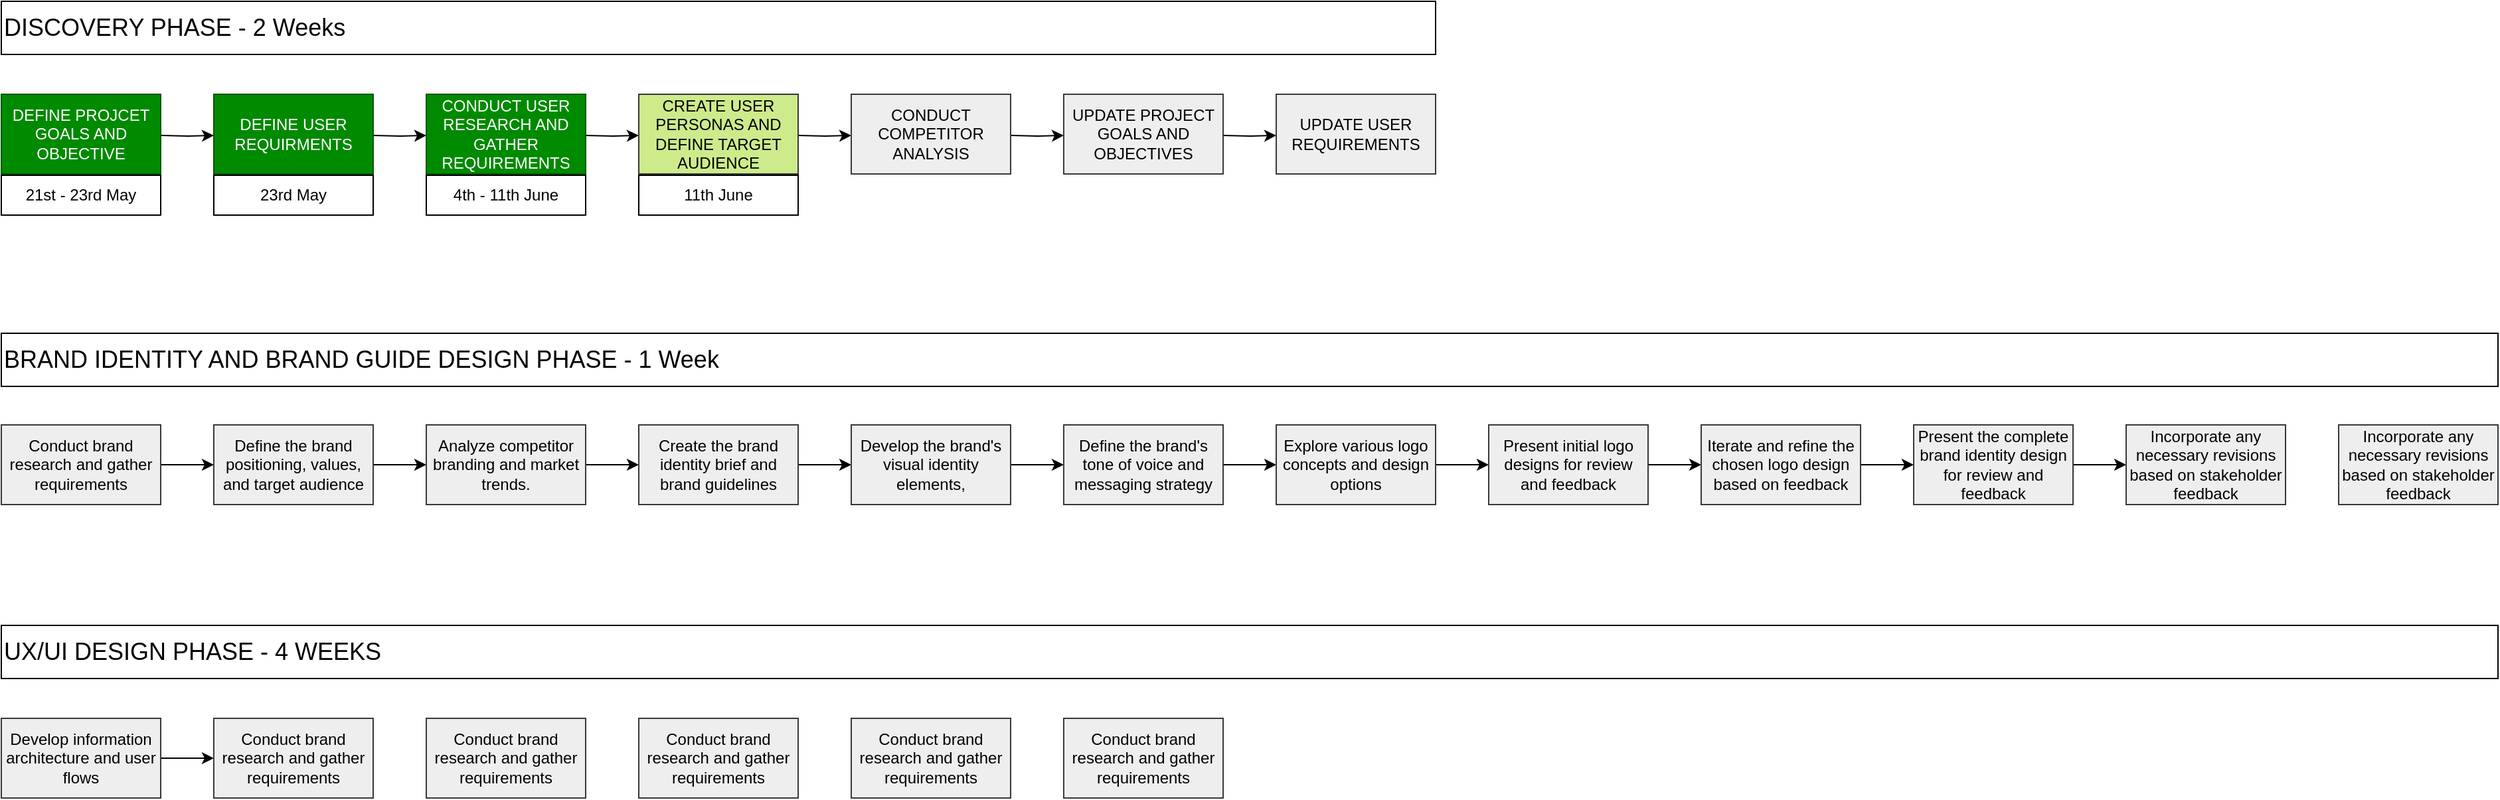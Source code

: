 <mxfile version="21.3.8" type="github">
  <diagram name="Page-1" id="Id1s_BIeK_hJf_YxdPQb">
    <mxGraphModel dx="1434" dy="796" grid="1" gridSize="10" guides="1" tooltips="1" connect="1" arrows="1" fold="1" page="1" pageScale="1" pageWidth="850" pageHeight="1100" math="0" shadow="0">
      <root>
        <mxCell id="0" />
        <mxCell id="1" parent="0" />
        <mxCell id="ccUa-iO1tZTZyTWDyoyD-1" value="&lt;font style=&quot;font-size: 18px;&quot;&gt;DISCOVERY PHASE - 2 Weeks&lt;/font&gt;" style="rounded=0;whiteSpace=wrap;html=1;align=left;" vertex="1" parent="1">
          <mxGeometry x="40" y="80" width="1080" height="40" as="geometry" />
        </mxCell>
        <mxCell id="ccUa-iO1tZTZyTWDyoyD-9" value="" style="edgeStyle=orthogonalEdgeStyle;rounded=0;orthogonalLoop=1;jettySize=auto;html=1;" edge="1" parent="1">
          <mxGeometry relative="1" as="geometry">
            <mxPoint x="160" y="181" as="sourcePoint" />
            <mxPoint x="200" y="181" as="targetPoint" />
          </mxGeometry>
        </mxCell>
        <mxCell id="ccUa-iO1tZTZyTWDyoyD-4" value="DEFINE PROJCET GOALS AND OBJECTIVE" style="rounded=0;whiteSpace=wrap;html=1;fillColor=#008a00;fontColor=#ffffff;strokeColor=#005700;" vertex="1" parent="1">
          <mxGeometry x="40" y="150" width="120" height="60" as="geometry" />
        </mxCell>
        <mxCell id="ccUa-iO1tZTZyTWDyoyD-10" value="" style="edgeStyle=orthogonalEdgeStyle;rounded=0;orthogonalLoop=1;jettySize=auto;html=1;" edge="1" parent="1">
          <mxGeometry relative="1" as="geometry">
            <mxPoint x="320" y="181" as="sourcePoint" />
            <mxPoint x="360" y="181" as="targetPoint" />
          </mxGeometry>
        </mxCell>
        <mxCell id="ccUa-iO1tZTZyTWDyoyD-6" value="DEFINE USER REQUIRMENTS" style="rounded=0;whiteSpace=wrap;html=1;fillColor=#008a00;fontColor=#ffffff;strokeColor=#005700;" vertex="1" parent="1">
          <mxGeometry x="200" y="150" width="120" height="60" as="geometry" />
        </mxCell>
        <mxCell id="ccUa-iO1tZTZyTWDyoyD-11" value="" style="edgeStyle=orthogonalEdgeStyle;rounded=0;orthogonalLoop=1;jettySize=auto;html=1;" edge="1" parent="1">
          <mxGeometry relative="1" as="geometry">
            <mxPoint x="480" y="181" as="sourcePoint" />
            <mxPoint x="520" y="181" as="targetPoint" />
          </mxGeometry>
        </mxCell>
        <mxCell id="ccUa-iO1tZTZyTWDyoyD-7" value="CONDUCT USER RESEARCH AND GATHER REQUIREMENTS" style="rounded=0;whiteSpace=wrap;html=1;fillColor=#008a00;fontColor=#ffffff;strokeColor=#005700;" vertex="1" parent="1">
          <mxGeometry x="360" y="150" width="120" height="60" as="geometry" />
        </mxCell>
        <mxCell id="ccUa-iO1tZTZyTWDyoyD-17" value="" style="edgeStyle=orthogonalEdgeStyle;rounded=0;orthogonalLoop=1;jettySize=auto;html=1;" edge="1" parent="1">
          <mxGeometry relative="1" as="geometry">
            <mxPoint x="640" y="181" as="sourcePoint" />
            <mxPoint x="680" y="181" as="targetPoint" />
          </mxGeometry>
        </mxCell>
        <mxCell id="ccUa-iO1tZTZyTWDyoyD-8" value="CREATE USER PERSONAS AND DEFINE TARGET AUDIENCE" style="rounded=0;whiteSpace=wrap;html=1;fillColor=#cdeb8b;strokeColor=#36393d;" vertex="1" parent="1">
          <mxGeometry x="520" y="150" width="120" height="60" as="geometry" />
        </mxCell>
        <mxCell id="ccUa-iO1tZTZyTWDyoyD-14" value="" style="edgeStyle=orthogonalEdgeStyle;rounded=0;orthogonalLoop=1;jettySize=auto;html=1;" edge="1" parent="1">
          <mxGeometry relative="1" as="geometry">
            <mxPoint x="800" y="181" as="sourcePoint" />
            <mxPoint x="840" y="181" as="targetPoint" />
          </mxGeometry>
        </mxCell>
        <mxCell id="ccUa-iO1tZTZyTWDyoyD-12" value="CONDUCT COMPETITOR ANALYSIS" style="rounded=0;whiteSpace=wrap;html=1;fillColor=#eeeeee;strokeColor=#36393d;" vertex="1" parent="1">
          <mxGeometry x="680" y="150" width="120" height="60" as="geometry" />
        </mxCell>
        <mxCell id="ccUa-iO1tZTZyTWDyoyD-16" value="" style="edgeStyle=orthogonalEdgeStyle;rounded=0;orthogonalLoop=1;jettySize=auto;html=1;" edge="1" parent="1">
          <mxGeometry relative="1" as="geometry">
            <mxPoint x="960" y="181" as="sourcePoint" />
            <mxPoint x="1000" y="181" as="targetPoint" />
          </mxGeometry>
        </mxCell>
        <mxCell id="ccUa-iO1tZTZyTWDyoyD-13" value="UPDATE PROJECT GOALS AND OBJECTIVES" style="rounded=0;whiteSpace=wrap;html=1;fillColor=#eeeeee;strokeColor=#36393d;" vertex="1" parent="1">
          <mxGeometry x="840" y="150" width="120" height="60" as="geometry" />
        </mxCell>
        <mxCell id="ccUa-iO1tZTZyTWDyoyD-15" value="UPDATE USER REQUIREMENTS" style="rounded=0;whiteSpace=wrap;html=1;fillColor=#eeeeee;strokeColor=#36393d;" vertex="1" parent="1">
          <mxGeometry x="1000" y="150" width="120" height="60" as="geometry" />
        </mxCell>
        <mxCell id="ccUa-iO1tZTZyTWDyoyD-18" value="21st - 23rd May" style="rounded=0;whiteSpace=wrap;html=1;" vertex="1" parent="1">
          <mxGeometry x="40" y="211" width="120" height="30" as="geometry" />
        </mxCell>
        <mxCell id="ccUa-iO1tZTZyTWDyoyD-19" value="23rd May" style="rounded=0;whiteSpace=wrap;html=1;" vertex="1" parent="1">
          <mxGeometry x="200" y="211" width="120" height="30" as="geometry" />
        </mxCell>
        <mxCell id="ccUa-iO1tZTZyTWDyoyD-20" value="4th - 11th June" style="rounded=0;whiteSpace=wrap;html=1;" vertex="1" parent="1">
          <mxGeometry x="360" y="211" width="120" height="30" as="geometry" />
        </mxCell>
        <mxCell id="ccUa-iO1tZTZyTWDyoyD-21" value="11th June" style="rounded=0;whiteSpace=wrap;html=1;" vertex="1" parent="1">
          <mxGeometry x="520" y="211" width="120" height="30" as="geometry" />
        </mxCell>
        <mxCell id="ccUa-iO1tZTZyTWDyoyD-22" value="&lt;font style=&quot;font-size: 18px;&quot;&gt;BRAND IDENTITY AND BRAND GUIDE DESIGN PHASE - 1 Week&lt;/font&gt;" style="rounded=0;whiteSpace=wrap;html=1;align=left;" vertex="1" parent="1">
          <mxGeometry x="40" y="330" width="1880" height="40" as="geometry" />
        </mxCell>
        <mxCell id="ccUa-iO1tZTZyTWDyoyD-28" value="" style="edgeStyle=orthogonalEdgeStyle;rounded=0;orthogonalLoop=1;jettySize=auto;html=1;" edge="1" parent="1" source="ccUa-iO1tZTZyTWDyoyD-24" target="ccUa-iO1tZTZyTWDyoyD-26">
          <mxGeometry relative="1" as="geometry" />
        </mxCell>
        <mxCell id="ccUa-iO1tZTZyTWDyoyD-24" value="Conduct brand research and gather requirements" style="rounded=0;whiteSpace=wrap;html=1;fillColor=#eeeeee;strokeColor=#36393d;" vertex="1" parent="1">
          <mxGeometry x="40" y="399" width="120" height="60" as="geometry" />
        </mxCell>
        <mxCell id="ccUa-iO1tZTZyTWDyoyD-29" value="" style="edgeStyle=orthogonalEdgeStyle;rounded=0;orthogonalLoop=1;jettySize=auto;html=1;" edge="1" parent="1" source="ccUa-iO1tZTZyTWDyoyD-26" target="ccUa-iO1tZTZyTWDyoyD-27">
          <mxGeometry relative="1" as="geometry" />
        </mxCell>
        <mxCell id="ccUa-iO1tZTZyTWDyoyD-26" value=" Define the brand positioning, values, and target audience" style="rounded=0;whiteSpace=wrap;html=1;fillColor=#eeeeee;strokeColor=#36393d;" vertex="1" parent="1">
          <mxGeometry x="200" y="399" width="120" height="60" as="geometry" />
        </mxCell>
        <mxCell id="ccUa-iO1tZTZyTWDyoyD-33" value="" style="edgeStyle=orthogonalEdgeStyle;rounded=0;orthogonalLoop=1;jettySize=auto;html=1;" edge="1" parent="1" source="ccUa-iO1tZTZyTWDyoyD-27" target="ccUa-iO1tZTZyTWDyoyD-30">
          <mxGeometry relative="1" as="geometry" />
        </mxCell>
        <mxCell id="ccUa-iO1tZTZyTWDyoyD-27" value="  Analyze competitor branding and market trends." style="rounded=0;whiteSpace=wrap;html=1;fillColor=#eeeeee;strokeColor=#36393d;" vertex="1" parent="1">
          <mxGeometry x="360" y="399" width="120" height="60" as="geometry" />
        </mxCell>
        <mxCell id="ccUa-iO1tZTZyTWDyoyD-34" value="" style="edgeStyle=orthogonalEdgeStyle;rounded=0;orthogonalLoop=1;jettySize=auto;html=1;" edge="1" parent="1" source="ccUa-iO1tZTZyTWDyoyD-30" target="ccUa-iO1tZTZyTWDyoyD-31">
          <mxGeometry relative="1" as="geometry" />
        </mxCell>
        <mxCell id="ccUa-iO1tZTZyTWDyoyD-30" value="  Create the brand identity brief and brand guidelines" style="rounded=0;whiteSpace=wrap;html=1;fillColor=#eeeeee;strokeColor=#36393d;" vertex="1" parent="1">
          <mxGeometry x="520" y="399" width="120" height="60" as="geometry" />
        </mxCell>
        <mxCell id="ccUa-iO1tZTZyTWDyoyD-35" value="" style="edgeStyle=orthogonalEdgeStyle;rounded=0;orthogonalLoop=1;jettySize=auto;html=1;" edge="1" parent="1" source="ccUa-iO1tZTZyTWDyoyD-31" target="ccUa-iO1tZTZyTWDyoyD-32">
          <mxGeometry relative="1" as="geometry" />
        </mxCell>
        <mxCell id="ccUa-iO1tZTZyTWDyoyD-31" value="  Develop the brand&#39;s visual identity elements," style="rounded=0;whiteSpace=wrap;html=1;fillColor=#eeeeee;strokeColor=#36393d;" vertex="1" parent="1">
          <mxGeometry x="680" y="399" width="120" height="60" as="geometry" />
        </mxCell>
        <mxCell id="ccUa-iO1tZTZyTWDyoyD-38" value="" style="edgeStyle=orthogonalEdgeStyle;rounded=0;orthogonalLoop=1;jettySize=auto;html=1;" edge="1" parent="1" source="ccUa-iO1tZTZyTWDyoyD-32" target="ccUa-iO1tZTZyTWDyoyD-36">
          <mxGeometry relative="1" as="geometry" />
        </mxCell>
        <mxCell id="ccUa-iO1tZTZyTWDyoyD-32" value="Define the brand&#39;s tone of voice and messaging strategy" style="rounded=0;whiteSpace=wrap;html=1;fillColor=#eeeeee;strokeColor=#36393d;" vertex="1" parent="1">
          <mxGeometry x="840" y="399" width="120" height="60" as="geometry" />
        </mxCell>
        <mxCell id="ccUa-iO1tZTZyTWDyoyD-39" value="" style="edgeStyle=orthogonalEdgeStyle;rounded=0;orthogonalLoop=1;jettySize=auto;html=1;" edge="1" parent="1" source="ccUa-iO1tZTZyTWDyoyD-36" target="ccUa-iO1tZTZyTWDyoyD-37">
          <mxGeometry relative="1" as="geometry" />
        </mxCell>
        <mxCell id="ccUa-iO1tZTZyTWDyoyD-36" value="  Explore various logo concepts and design options" style="rounded=0;whiteSpace=wrap;html=1;fillColor=#eeeeee;strokeColor=#36393d;" vertex="1" parent="1">
          <mxGeometry x="1000" y="399" width="120" height="60" as="geometry" />
        </mxCell>
        <mxCell id="ccUa-iO1tZTZyTWDyoyD-41" value="" style="edgeStyle=orthogonalEdgeStyle;rounded=0;orthogonalLoop=1;jettySize=auto;html=1;" edge="1" parent="1" source="ccUa-iO1tZTZyTWDyoyD-37" target="ccUa-iO1tZTZyTWDyoyD-40">
          <mxGeometry relative="1" as="geometry" />
        </mxCell>
        <mxCell id="ccUa-iO1tZTZyTWDyoyD-37" value="   Present initial logo designs for review and feedback" style="rounded=0;whiteSpace=wrap;html=1;fillColor=#eeeeee;strokeColor=#36393d;" vertex="1" parent="1">
          <mxGeometry x="1160" y="399" width="120" height="60" as="geometry" />
        </mxCell>
        <mxCell id="ccUa-iO1tZTZyTWDyoyD-43" value="" style="edgeStyle=orthogonalEdgeStyle;rounded=0;orthogonalLoop=1;jettySize=auto;html=1;" edge="1" parent="1" source="ccUa-iO1tZTZyTWDyoyD-40" target="ccUa-iO1tZTZyTWDyoyD-42">
          <mxGeometry relative="1" as="geometry" />
        </mxCell>
        <mxCell id="ccUa-iO1tZTZyTWDyoyD-40" value="Iterate and refine the chosen logo design based on feedback" style="rounded=0;whiteSpace=wrap;html=1;fillColor=#eeeeee;strokeColor=#36393d;" vertex="1" parent="1">
          <mxGeometry x="1320" y="399" width="120" height="60" as="geometry" />
        </mxCell>
        <mxCell id="ccUa-iO1tZTZyTWDyoyD-45" value="" style="edgeStyle=orthogonalEdgeStyle;rounded=0;orthogonalLoop=1;jettySize=auto;html=1;" edge="1" parent="1" source="ccUa-iO1tZTZyTWDyoyD-42" target="ccUa-iO1tZTZyTWDyoyD-44">
          <mxGeometry relative="1" as="geometry" />
        </mxCell>
        <mxCell id="ccUa-iO1tZTZyTWDyoyD-42" value="Present the complete brand identity design for review and feedback" style="rounded=0;whiteSpace=wrap;html=1;fillColor=#eeeeee;strokeColor=#36393d;" vertex="1" parent="1">
          <mxGeometry x="1480" y="399" width="120" height="60" as="geometry" />
        </mxCell>
        <mxCell id="ccUa-iO1tZTZyTWDyoyD-44" value="Incorporate any necessary revisions based on stakeholder &lt;br&gt;feedback" style="rounded=0;whiteSpace=wrap;html=1;fillColor=#eeeeee;strokeColor=#36393d;" vertex="1" parent="1">
          <mxGeometry x="1640" y="399" width="120" height="60" as="geometry" />
        </mxCell>
        <mxCell id="ccUa-iO1tZTZyTWDyoyD-46" value="Incorporate any necessary revisions based on stakeholder &lt;br&gt;feedback" style="rounded=0;whiteSpace=wrap;html=1;fillColor=#eeeeee;strokeColor=#36393d;" vertex="1" parent="1">
          <mxGeometry x="1800" y="399" width="120" height="60" as="geometry" />
        </mxCell>
        <mxCell id="ccUa-iO1tZTZyTWDyoyD-48" value="&lt;font style=&quot;font-size: 18px;&quot;&gt;UX/UI DESIGN PHASE - 4 WEEKS&lt;/font&gt;" style="rounded=0;whiteSpace=wrap;html=1;align=left;" vertex="1" parent="1">
          <mxGeometry x="40" y="550" width="1880" height="40" as="geometry" />
        </mxCell>
        <mxCell id="ccUa-iO1tZTZyTWDyoyD-55" value="" style="edgeStyle=orthogonalEdgeStyle;rounded=0;orthogonalLoop=1;jettySize=auto;html=1;" edge="1" parent="1" source="ccUa-iO1tZTZyTWDyoyD-49" target="ccUa-iO1tZTZyTWDyoyD-50">
          <mxGeometry relative="1" as="geometry" />
        </mxCell>
        <mxCell id="ccUa-iO1tZTZyTWDyoyD-49" value="Develop information architecture and user flows" style="rounded=0;whiteSpace=wrap;html=1;fillColor=#eeeeee;strokeColor=#36393d;" vertex="1" parent="1">
          <mxGeometry x="40" y="620" width="120" height="60" as="geometry" />
        </mxCell>
        <mxCell id="ccUa-iO1tZTZyTWDyoyD-50" value="Conduct brand research and gather requirements" style="rounded=0;whiteSpace=wrap;html=1;fillColor=#eeeeee;strokeColor=#36393d;" vertex="1" parent="1">
          <mxGeometry x="200" y="620" width="120" height="60" as="geometry" />
        </mxCell>
        <mxCell id="ccUa-iO1tZTZyTWDyoyD-51" value="Conduct brand research and gather requirements" style="rounded=0;whiteSpace=wrap;html=1;fillColor=#eeeeee;strokeColor=#36393d;" vertex="1" parent="1">
          <mxGeometry x="360" y="620" width="120" height="60" as="geometry" />
        </mxCell>
        <mxCell id="ccUa-iO1tZTZyTWDyoyD-52" value="Conduct brand research and gather requirements" style="rounded=0;whiteSpace=wrap;html=1;fillColor=#eeeeee;strokeColor=#36393d;" vertex="1" parent="1">
          <mxGeometry x="520" y="620" width="120" height="60" as="geometry" />
        </mxCell>
        <mxCell id="ccUa-iO1tZTZyTWDyoyD-53" value="Conduct brand research and gather requirements" style="rounded=0;whiteSpace=wrap;html=1;fillColor=#eeeeee;strokeColor=#36393d;" vertex="1" parent="1">
          <mxGeometry x="680" y="620" width="120" height="60" as="geometry" />
        </mxCell>
        <mxCell id="ccUa-iO1tZTZyTWDyoyD-54" value="Conduct brand research and gather requirements" style="rounded=0;whiteSpace=wrap;html=1;fillColor=#eeeeee;strokeColor=#36393d;" vertex="1" parent="1">
          <mxGeometry x="840" y="620" width="120" height="60" as="geometry" />
        </mxCell>
      </root>
    </mxGraphModel>
  </diagram>
</mxfile>
